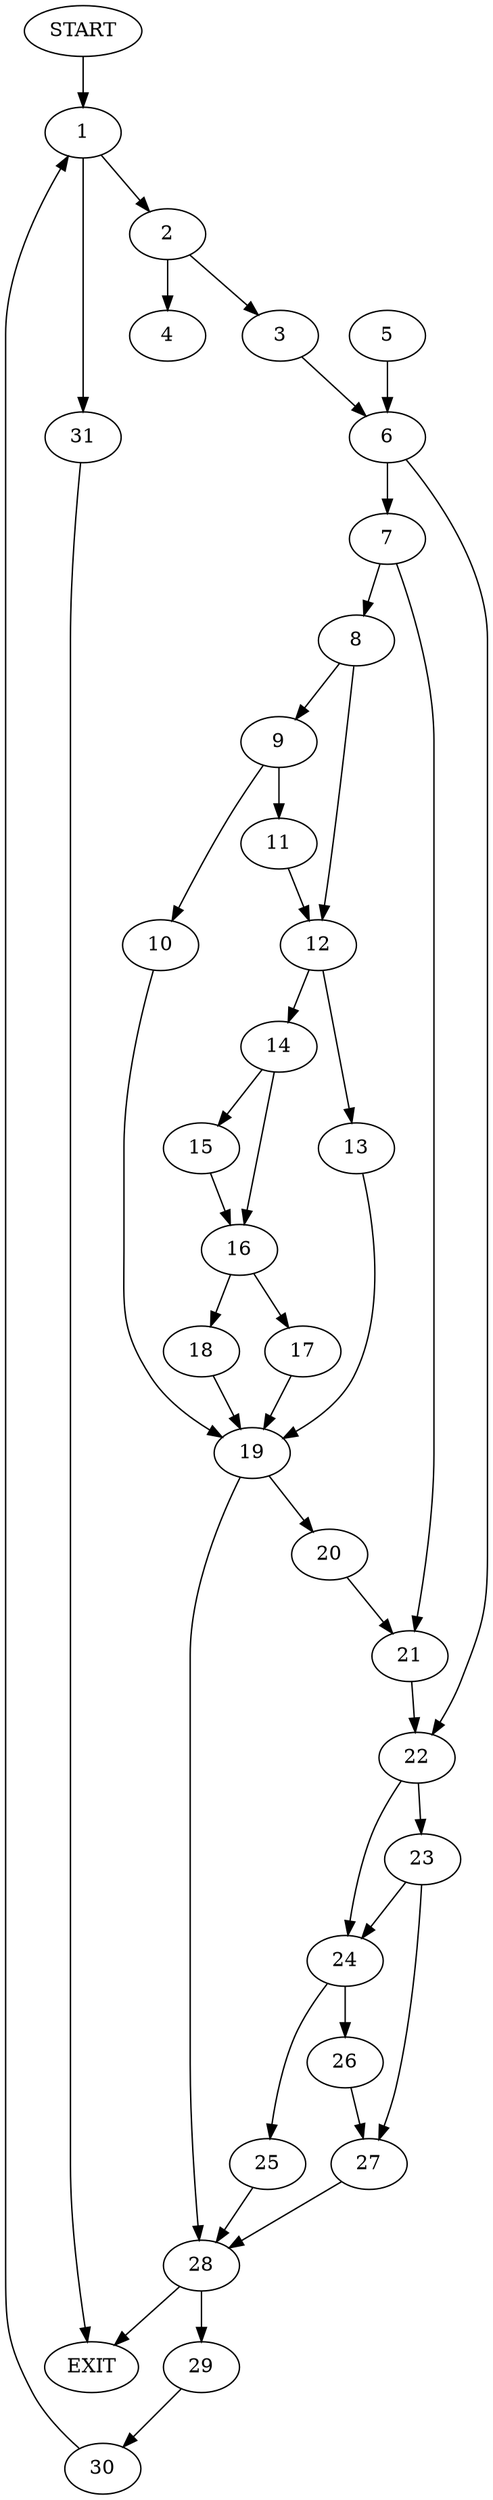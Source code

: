 digraph { 
0 [label="START"];
1;
2;
3;
4;
5;
6;
7;
8;
9;
10;
11;
12;
13;
14;
15;
16;
17;
18;
19;
20;
21;
22;
23;
24;
25;
26;
27;
28;
29;
30;
31;
32[label="EXIT"];
0 -> 1;
1 -> 2;
1 -> 31;
2 -> 4;
2 -> 3;
3 -> 6;
5 -> 6;
6 -> 7;
6 -> 22;
7 -> 8;
7 -> 21;
8 -> 9;
8 -> 12;
9 -> 10;
9 -> 11;
10 -> 19;
11 -> 12;
12 -> 13;
12 -> 14;
13 -> 19;
14 -> 15;
14 -> 16;
15 -> 16;
16 -> 17;
16 -> 18;
17 -> 19;
18 -> 19;
19 -> 28;
19 -> 20;
20 -> 21;
21 -> 22;
22 -> 24;
22 -> 23;
23 -> 24;
23 -> 27;
24 -> 25;
24 -> 26;
25 -> 28;
26 -> 27;
27 -> 28;
28 -> 32;
28 -> 29;
29 -> 30;
30 -> 1;
31 -> 32;
}